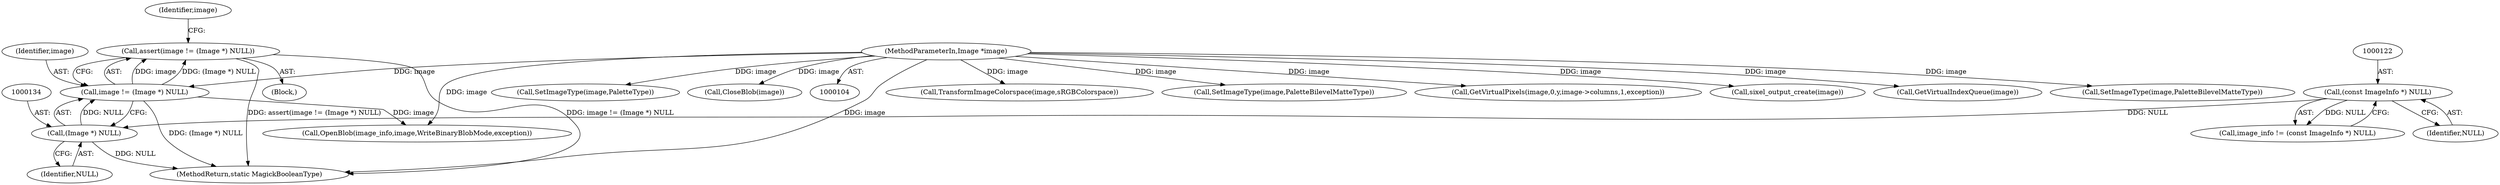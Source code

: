 digraph "0_ImageMagick_10b3823a7619ed22d42764733eb052c4159bc8c1_1@API" {
"1000130" [label="(Call,assert(image != (Image *) NULL))"];
"1000131" [label="(Call,image != (Image *) NULL)"];
"1000106" [label="(MethodParameterIn,Image *image)"];
"1000133" [label="(Call,(Image *) NULL)"];
"1000121" [label="(Call,(const ImageInfo *) NULL)"];
"1000130" [label="(Call,assert(image != (Image *) NULL))"];
"1000123" [label="(Identifier,NULL)"];
"1000131" [label="(Call,image != (Image *) NULL)"];
"1000185" [label="(Call,TransformImageColorspace(image,sRGBColorspace))"];
"1000165" [label="(Call,OpenBlob(image_info,image,WriteBinaryBlobMode,exception))"];
"1000588" [label="(MethodReturn,static MagickBooleanType)"];
"1000119" [label="(Call,image_info != (const ImageInfo *) NULL)"];
"1000234" [label="(Call,SetImageType(image,PaletteBilevelMatteType))"];
"1000509" [label="(Call,GetVirtualPixels(image,0,y,image->columns,1,exception))"];
"1000480" [label="(Call,sixel_output_create(image))"];
"1000132" [label="(Identifier,image)"];
"1000520" [label="(Call,GetVirtualIndexQueue(image))"];
"1000135" [label="(Identifier,NULL)"];
"1000307" [label="(Call,SetImageType(image,PaletteBilevelMatteType))"];
"1000106" [label="(MethodParameterIn,Image *image)"];
"1000213" [label="(Call,SetImageType(image,PaletteType))"];
"1000584" [label="(Call,CloseBlob(image))"];
"1000107" [label="(Block,)"];
"1000133" [label="(Call,(Image *) NULL)"];
"1000139" [label="(Identifier,image)"];
"1000121" [label="(Call,(const ImageInfo *) NULL)"];
"1000130" -> "1000107"  [label="AST: "];
"1000130" -> "1000131"  [label="CFG: "];
"1000131" -> "1000130"  [label="AST: "];
"1000139" -> "1000130"  [label="CFG: "];
"1000130" -> "1000588"  [label="DDG: assert(image != (Image *) NULL)"];
"1000130" -> "1000588"  [label="DDG: image != (Image *) NULL"];
"1000131" -> "1000130"  [label="DDG: image"];
"1000131" -> "1000130"  [label="DDG: (Image *) NULL"];
"1000131" -> "1000133"  [label="CFG: "];
"1000132" -> "1000131"  [label="AST: "];
"1000133" -> "1000131"  [label="AST: "];
"1000131" -> "1000588"  [label="DDG: (Image *) NULL"];
"1000106" -> "1000131"  [label="DDG: image"];
"1000133" -> "1000131"  [label="DDG: NULL"];
"1000131" -> "1000165"  [label="DDG: image"];
"1000106" -> "1000104"  [label="AST: "];
"1000106" -> "1000588"  [label="DDG: image"];
"1000106" -> "1000165"  [label="DDG: image"];
"1000106" -> "1000185"  [label="DDG: image"];
"1000106" -> "1000213"  [label="DDG: image"];
"1000106" -> "1000234"  [label="DDG: image"];
"1000106" -> "1000307"  [label="DDG: image"];
"1000106" -> "1000480"  [label="DDG: image"];
"1000106" -> "1000509"  [label="DDG: image"];
"1000106" -> "1000520"  [label="DDG: image"];
"1000106" -> "1000584"  [label="DDG: image"];
"1000133" -> "1000135"  [label="CFG: "];
"1000134" -> "1000133"  [label="AST: "];
"1000135" -> "1000133"  [label="AST: "];
"1000133" -> "1000588"  [label="DDG: NULL"];
"1000121" -> "1000133"  [label="DDG: NULL"];
"1000121" -> "1000119"  [label="AST: "];
"1000121" -> "1000123"  [label="CFG: "];
"1000122" -> "1000121"  [label="AST: "];
"1000123" -> "1000121"  [label="AST: "];
"1000119" -> "1000121"  [label="CFG: "];
"1000121" -> "1000119"  [label="DDG: NULL"];
}
